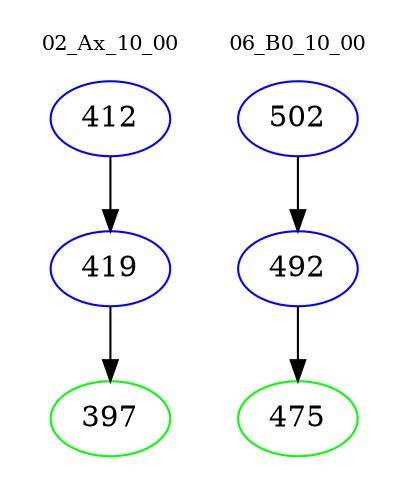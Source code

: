 digraph{
subgraph cluster_0 {
color = white
label = "02_Ax_10_00";
fontsize=10;
T0_412 [label="412", color="blue"]
T0_412 -> T0_419 [color="black"]
T0_419 [label="419", color="blue"]
T0_419 -> T0_397 [color="black"]
T0_397 [label="397", color="green"]
}
subgraph cluster_1 {
color = white
label = "06_B0_10_00";
fontsize=10;
T1_502 [label="502", color="blue"]
T1_502 -> T1_492 [color="black"]
T1_492 [label="492", color="blue"]
T1_492 -> T1_475 [color="black"]
T1_475 [label="475", color="green"]
}
}
